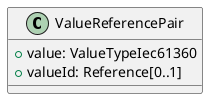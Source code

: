 @startuml
class ValueReferencePair {
  +value: ValueTypeIec61360
  +valueId: Reference[0..1]
}
@enduml